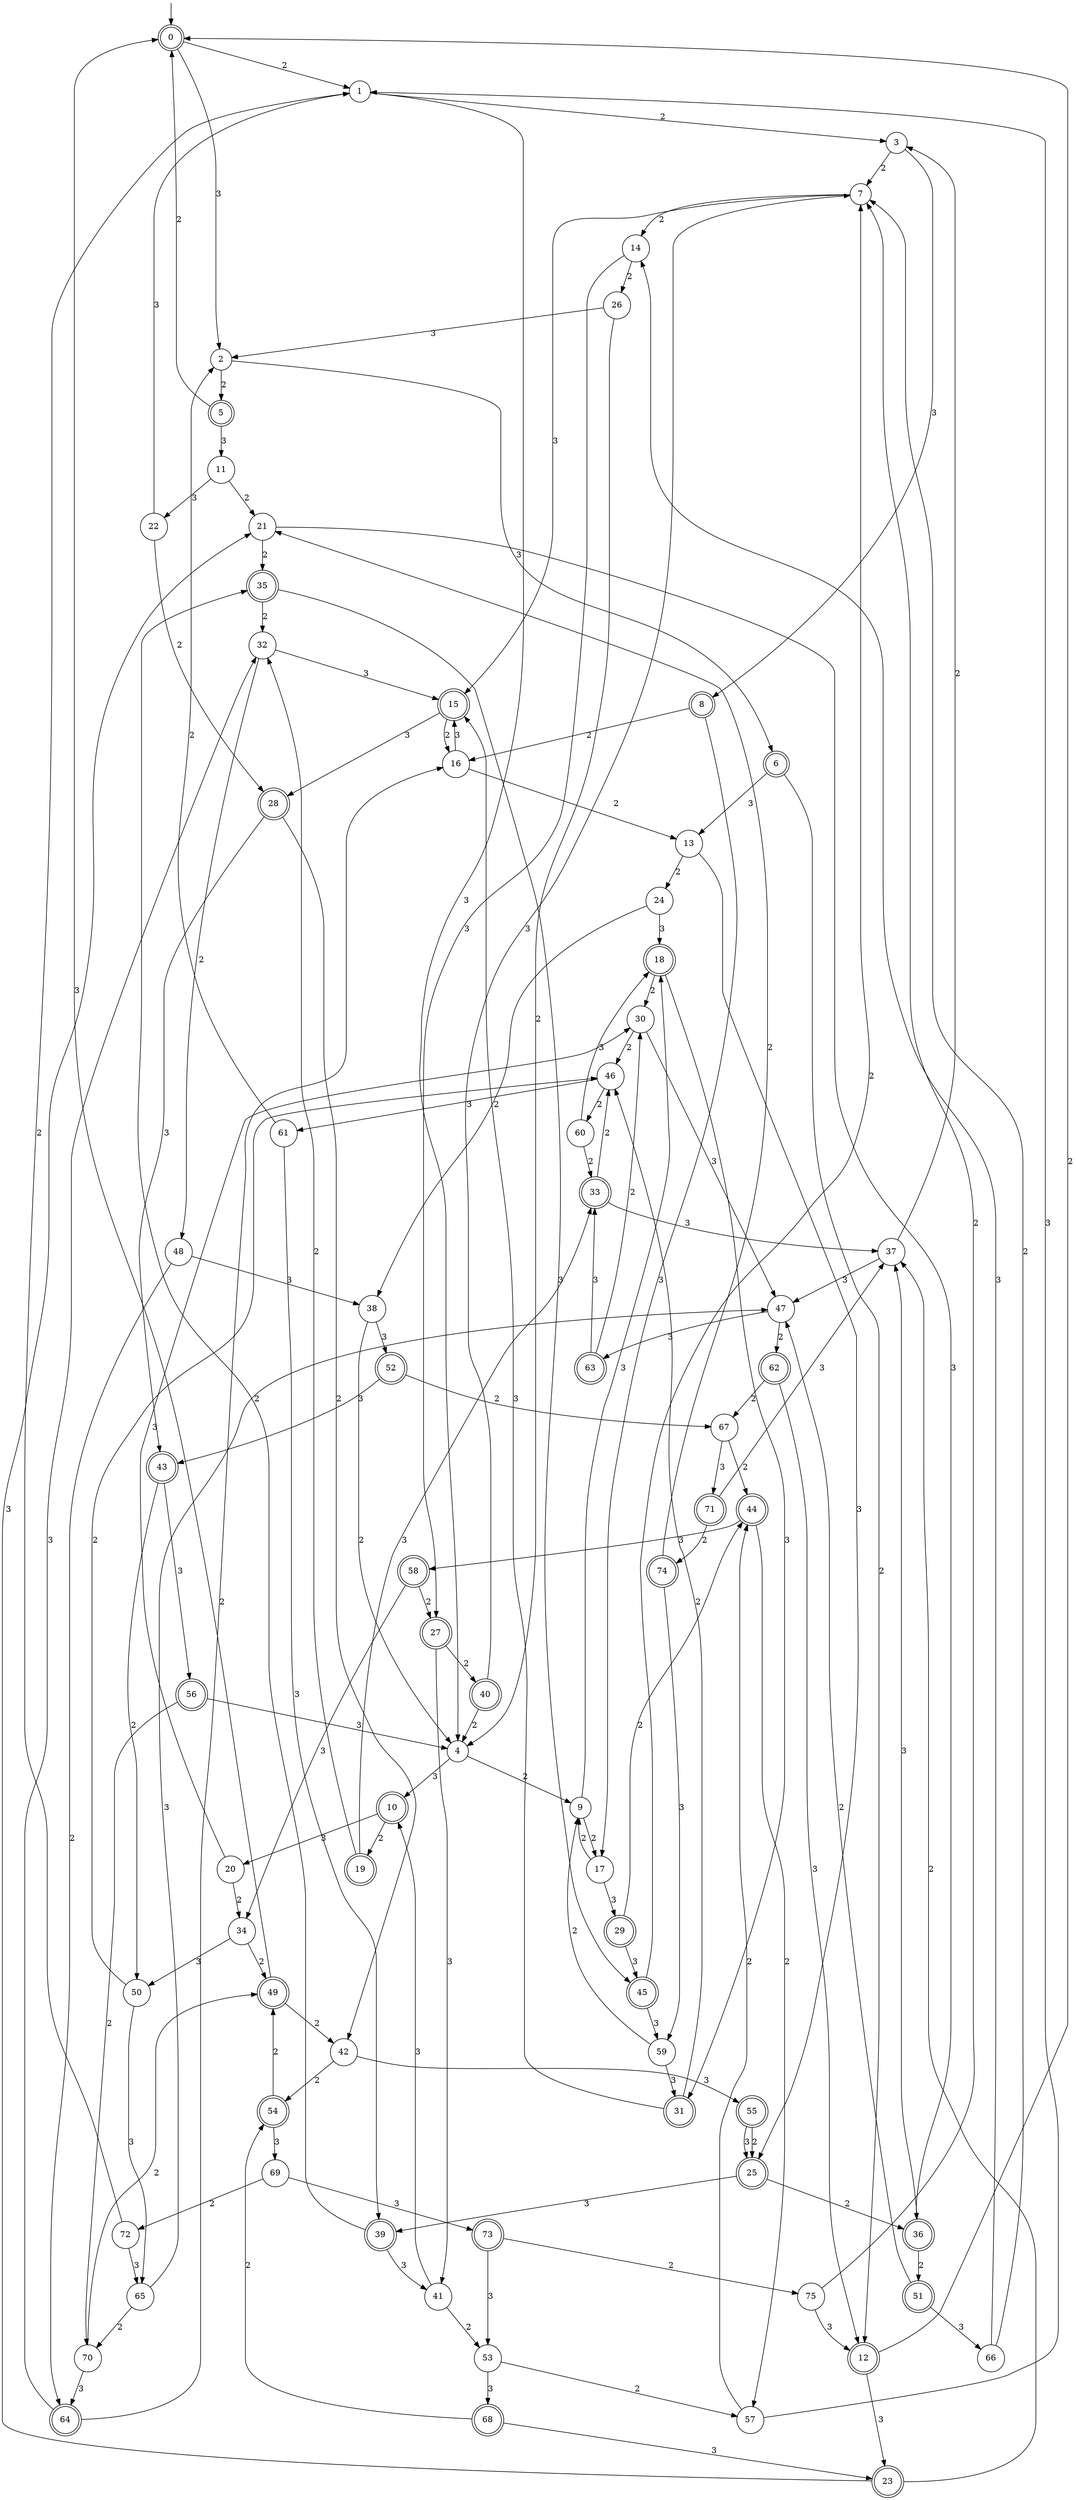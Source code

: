 digraph g {

	s0 [shape="doublecircle" label="0"];
	s1 [shape="circle" label="1"];
	s2 [shape="circle" label="2"];
	s3 [shape="circle" label="3"];
	s4 [shape="circle" label="4"];
	s5 [shape="doublecircle" label="5"];
	s6 [shape="doublecircle" label="6"];
	s7 [shape="circle" label="7"];
	s8 [shape="doublecircle" label="8"];
	s9 [shape="circle" label="9"];
	s10 [shape="doublecircle" label="10"];
	s11 [shape="circle" label="11"];
	s12 [shape="doublecircle" label="12"];
	s13 [shape="circle" label="13"];
	s14 [shape="circle" label="14"];
	s15 [shape="doublecircle" label="15"];
	s16 [shape="circle" label="16"];
	s17 [shape="circle" label="17"];
	s18 [shape="doublecircle" label="18"];
	s19 [shape="doublecircle" label="19"];
	s20 [shape="circle" label="20"];
	s21 [shape="circle" label="21"];
	s22 [shape="circle" label="22"];
	s23 [shape="doublecircle" label="23"];
	s24 [shape="circle" label="24"];
	s25 [shape="doublecircle" label="25"];
	s26 [shape="circle" label="26"];
	s27 [shape="doublecircle" label="27"];
	s28 [shape="doublecircle" label="28"];
	s29 [shape="doublecircle" label="29"];
	s30 [shape="circle" label="30"];
	s31 [shape="doublecircle" label="31"];
	s32 [shape="circle" label="32"];
	s33 [shape="doublecircle" label="33"];
	s34 [shape="circle" label="34"];
	s35 [shape="doublecircle" label="35"];
	s36 [shape="doublecircle" label="36"];
	s37 [shape="circle" label="37"];
	s38 [shape="circle" label="38"];
	s39 [shape="doublecircle" label="39"];
	s40 [shape="doublecircle" label="40"];
	s41 [shape="circle" label="41"];
	s42 [shape="circle" label="42"];
	s43 [shape="doublecircle" label="43"];
	s44 [shape="doublecircle" label="44"];
	s45 [shape="doublecircle" label="45"];
	s46 [shape="circle" label="46"];
	s47 [shape="circle" label="47"];
	s48 [shape="circle" label="48"];
	s49 [shape="doublecircle" label="49"];
	s50 [shape="circle" label="50"];
	s51 [shape="doublecircle" label="51"];
	s52 [shape="doublecircle" label="52"];
	s53 [shape="circle" label="53"];
	s54 [shape="doublecircle" label="54"];
	s55 [shape="doublecircle" label="55"];
	s56 [shape="doublecircle" label="56"];
	s57 [shape="circle" label="57"];
	s58 [shape="doublecircle" label="58"];
	s59 [shape="circle" label="59"];
	s60 [shape="circle" label="60"];
	s61 [shape="circle" label="61"];
	s62 [shape="doublecircle" label="62"];
	s63 [shape="doublecircle" label="63"];
	s64 [shape="doublecircle" label="64"];
	s65 [shape="circle" label="65"];
	s66 [shape="circle" label="66"];
	s67 [shape="circle" label="67"];
	s68 [shape="doublecircle" label="68"];
	s69 [shape="circle" label="69"];
	s70 [shape="circle" label="70"];
	s71 [shape="doublecircle" label="71"];
	s72 [shape="circle" label="72"];
	s73 [shape="doublecircle" label="73"];
	s74 [shape="doublecircle" label="74"];
	s75 [shape="circle" label="75"];
	s0 -> s1 [label="2"];
	s0 -> s2 [label="3"];
	s1 -> s3 [label="2"];
	s1 -> s4 [label="3"];
	s2 -> s5 [label="2"];
	s2 -> s6 [label="3"];
	s3 -> s7 [label="2"];
	s3 -> s8 [label="3"];
	s4 -> s9 [label="2"];
	s4 -> s10 [label="3"];
	s5 -> s0 [label="2"];
	s5 -> s11 [label="3"];
	s6 -> s12 [label="2"];
	s6 -> s13 [label="3"];
	s7 -> s14 [label="2"];
	s7 -> s15 [label="3"];
	s8 -> s16 [label="2"];
	s8 -> s17 [label="3"];
	s9 -> s17 [label="2"];
	s9 -> s18 [label="3"];
	s10 -> s19 [label="2"];
	s10 -> s20 [label="3"];
	s11 -> s21 [label="2"];
	s11 -> s22 [label="3"];
	s12 -> s0 [label="2"];
	s12 -> s23 [label="3"];
	s13 -> s24 [label="2"];
	s13 -> s25 [label="3"];
	s14 -> s26 [label="2"];
	s14 -> s27 [label="3"];
	s15 -> s16 [label="2"];
	s15 -> s28 [label="3"];
	s16 -> s13 [label="2"];
	s16 -> s15 [label="3"];
	s17 -> s9 [label="2"];
	s17 -> s29 [label="3"];
	s18 -> s30 [label="2"];
	s18 -> s31 [label="3"];
	s19 -> s32 [label="2"];
	s19 -> s33 [label="3"];
	s20 -> s34 [label="2"];
	s20 -> s30 [label="3"];
	s21 -> s35 [label="2"];
	s21 -> s36 [label="3"];
	s22 -> s28 [label="2"];
	s22 -> s1 [label="3"];
	s23 -> s37 [label="2"];
	s23 -> s21 [label="3"];
	s24 -> s38 [label="2"];
	s24 -> s18 [label="3"];
	s25 -> s36 [label="2"];
	s25 -> s39 [label="3"];
	s26 -> s4 [label="2"];
	s26 -> s2 [label="3"];
	s27 -> s40 [label="2"];
	s27 -> s41 [label="3"];
	s28 -> s42 [label="2"];
	s28 -> s43 [label="3"];
	s29 -> s44 [label="2"];
	s29 -> s45 [label="3"];
	s30 -> s46 [label="2"];
	s30 -> s47 [label="3"];
	s31 -> s46 [label="2"];
	s31 -> s15 [label="3"];
	s32 -> s48 [label="2"];
	s32 -> s15 [label="3"];
	s33 -> s46 [label="2"];
	s33 -> s37 [label="3"];
	s34 -> s49 [label="2"];
	s34 -> s50 [label="3"];
	s35 -> s32 [label="2"];
	s35 -> s45 [label="3"];
	s36 -> s51 [label="2"];
	s36 -> s37 [label="3"];
	s37 -> s3 [label="2"];
	s37 -> s47 [label="3"];
	s38 -> s4 [label="2"];
	s38 -> s52 [label="3"];
	s39 -> s35 [label="2"];
	s39 -> s41 [label="3"];
	s40 -> s4 [label="2"];
	s40 -> s7 [label="3"];
	s41 -> s53 [label="2"];
	s41 -> s10 [label="3"];
	s42 -> s54 [label="2"];
	s42 -> s55 [label="3"];
	s43 -> s50 [label="2"];
	s43 -> s56 [label="3"];
	s44 -> s57 [label="2"];
	s44 -> s58 [label="3"];
	s45 -> s7 [label="2"];
	s45 -> s59 [label="3"];
	s46 -> s60 [label="2"];
	s46 -> s61 [label="3"];
	s47 -> s62 [label="2"];
	s47 -> s63 [label="3"];
	s48 -> s64 [label="2"];
	s48 -> s38 [label="3"];
	s49 -> s42 [label="2"];
	s49 -> s0 [label="3"];
	s50 -> s46 [label="2"];
	s50 -> s65 [label="3"];
	s51 -> s47 [label="2"];
	s51 -> s66 [label="3"];
	s52 -> s67 [label="2"];
	s52 -> s43 [label="3"];
	s53 -> s57 [label="2"];
	s53 -> s68 [label="3"];
	s54 -> s49 [label="2"];
	s54 -> s69 [label="3"];
	s55 -> s25 [label="2"];
	s55 -> s25 [label="3"];
	s56 -> s70 [label="2"];
	s56 -> s4 [label="3"];
	s57 -> s44 [label="2"];
	s57 -> s1 [label="3"];
	s58 -> s27 [label="2"];
	s58 -> s34 [label="3"];
	s59 -> s9 [label="2"];
	s59 -> s31 [label="3"];
	s60 -> s33 [label="2"];
	s60 -> s18 [label="3"];
	s61 -> s2 [label="2"];
	s61 -> s39 [label="3"];
	s62 -> s67 [label="2"];
	s62 -> s12 [label="3"];
	s63 -> s30 [label="2"];
	s63 -> s33 [label="3"];
	s64 -> s16 [label="2"];
	s64 -> s32 [label="3"];
	s65 -> s70 [label="2"];
	s65 -> s47 [label="3"];
	s66 -> s7 [label="2"];
	s66 -> s14 [label="3"];
	s67 -> s44 [label="2"];
	s67 -> s71 [label="3"];
	s68 -> s54 [label="2"];
	s68 -> s23 [label="3"];
	s69 -> s72 [label="2"];
	s69 -> s73 [label="3"];
	s70 -> s49 [label="2"];
	s70 -> s64 [label="3"];
	s71 -> s74 [label="2"];
	s71 -> s37 [label="3"];
	s72 -> s1 [label="2"];
	s72 -> s65 [label="3"];
	s73 -> s75 [label="2"];
	s73 -> s53 [label="3"];
	s74 -> s21 [label="2"];
	s74 -> s59 [label="3"];
	s75 -> s7 [label="2"];
	s75 -> s12 [label="3"];

__start0 [label="" shape="none" width="0" height="0"];
__start0 -> s0;

}
